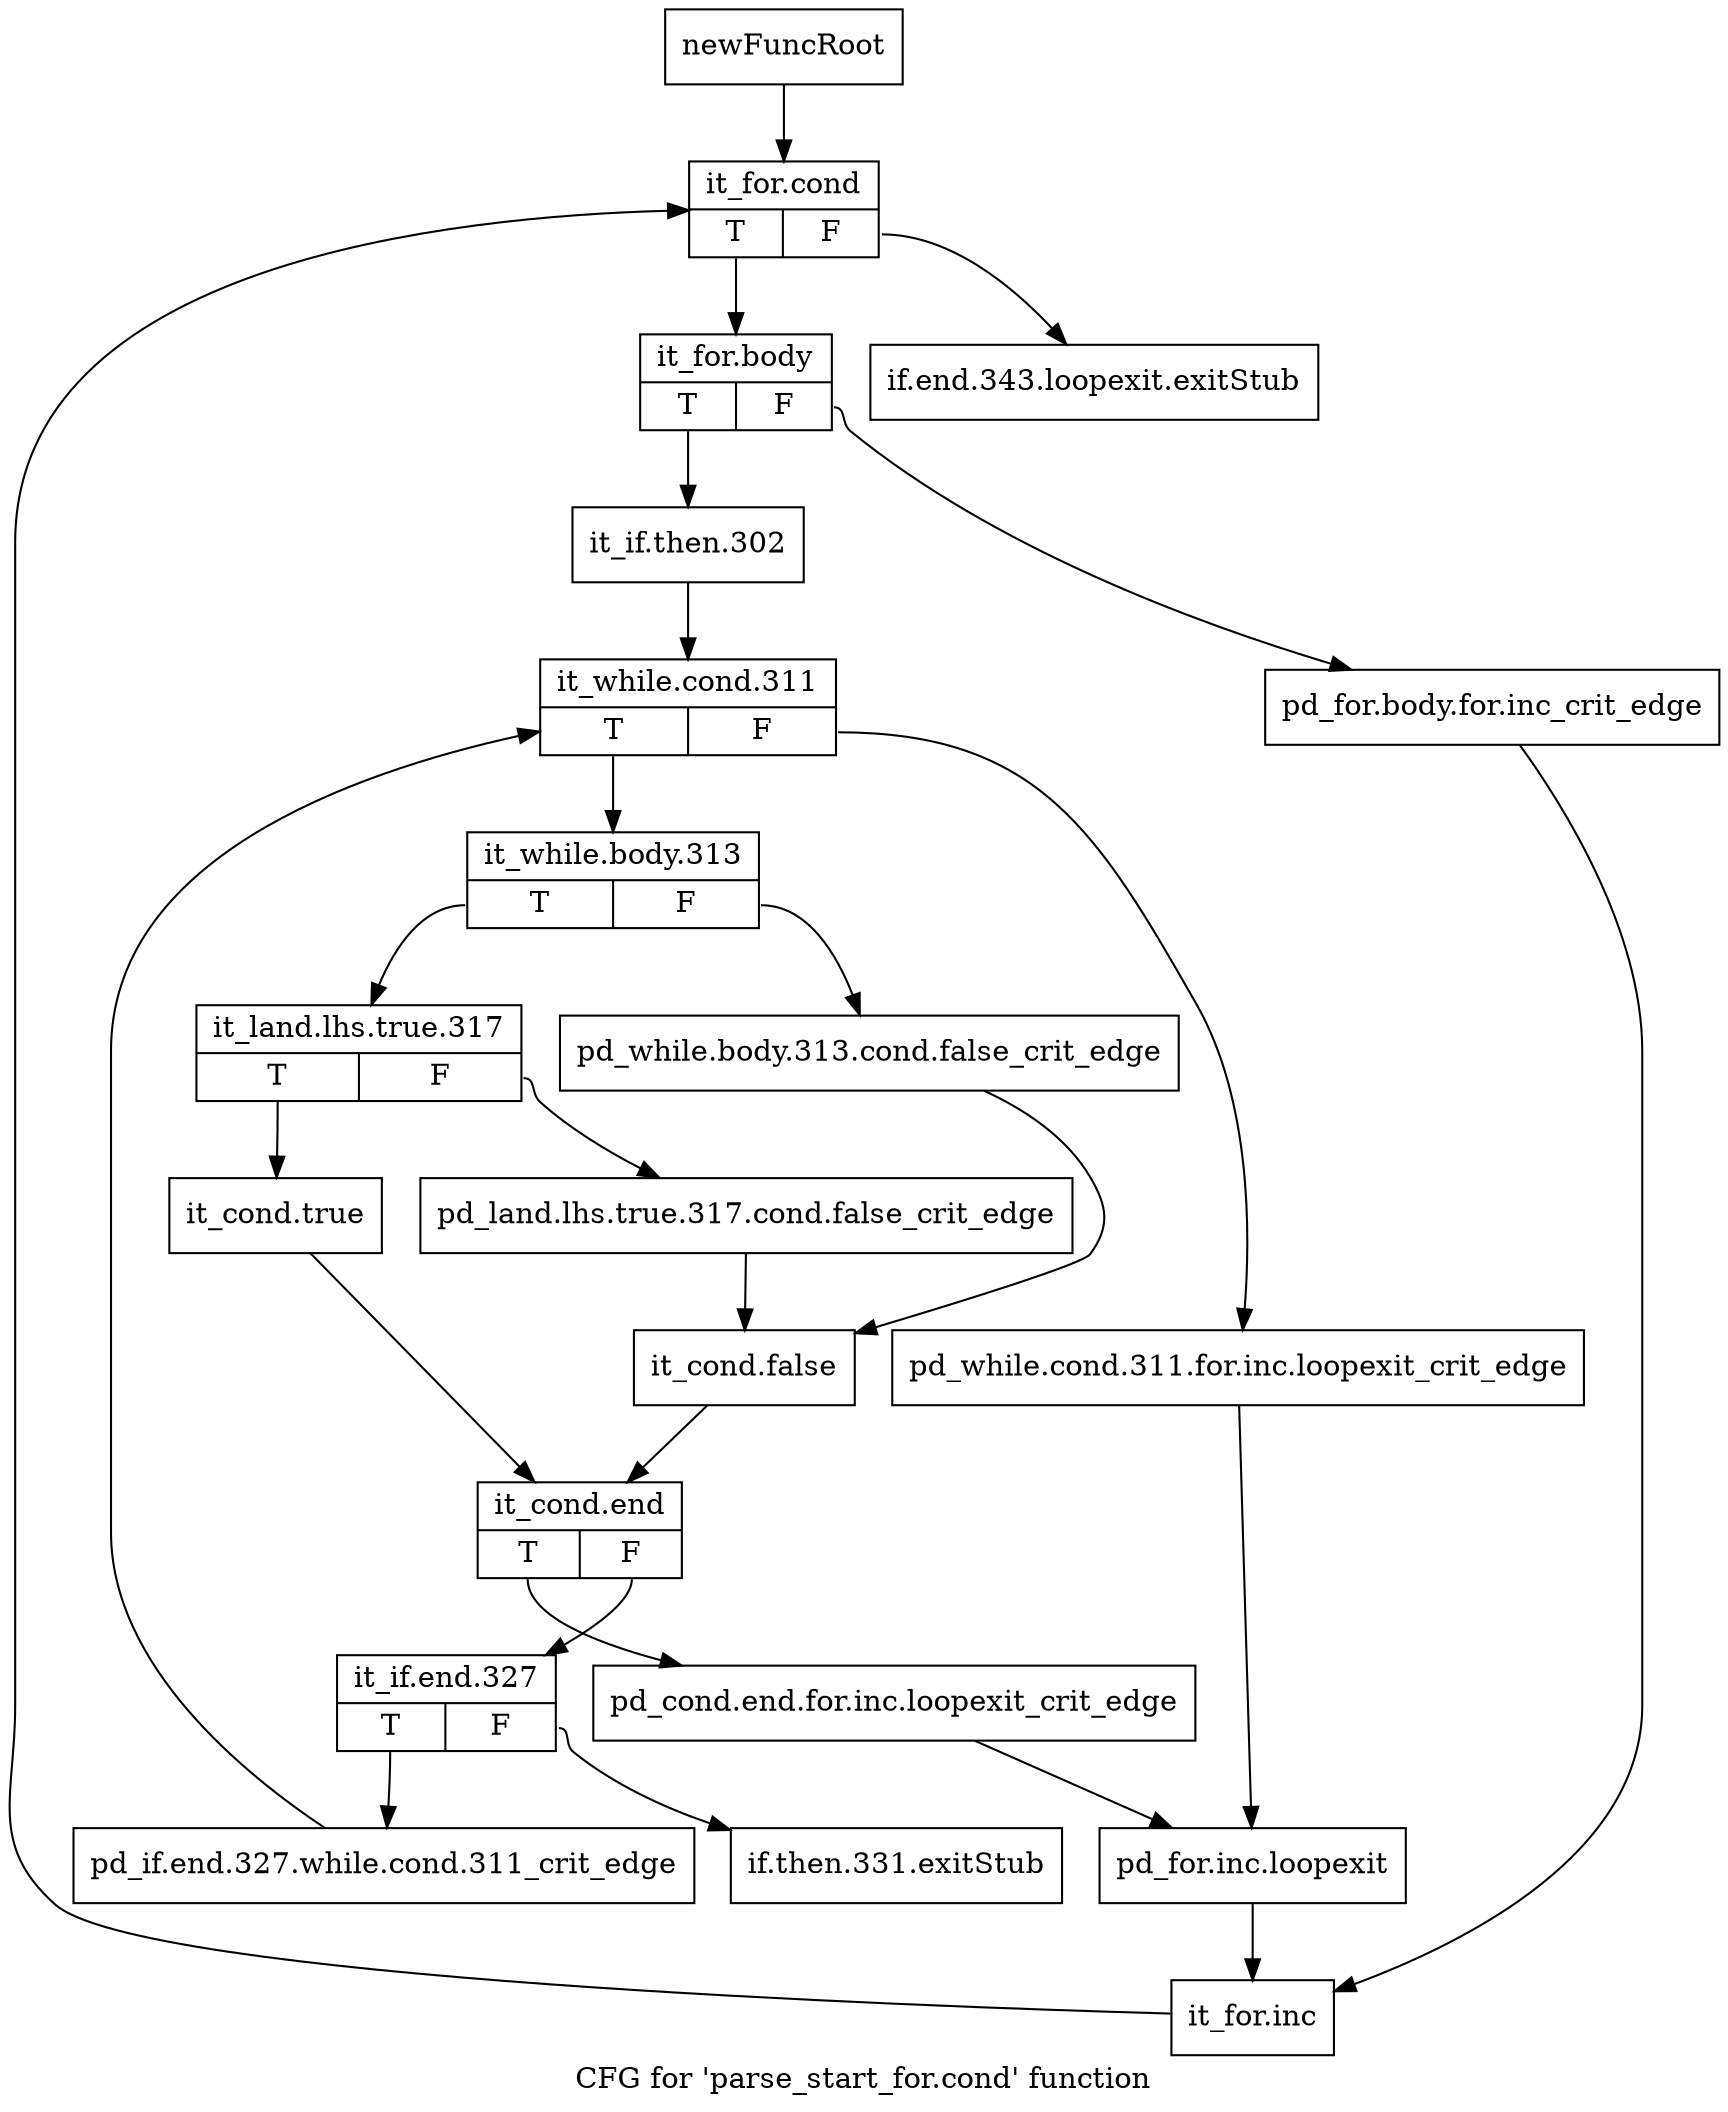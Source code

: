 digraph "CFG for 'parse_start_for.cond' function" {
	label="CFG for 'parse_start_for.cond' function";

	Node0x5998740 [shape=record,label="{newFuncRoot}"];
	Node0x5998740 -> Node0x599ca70;
	Node0x599c9d0 [shape=record,label="{if.end.343.loopexit.exitStub}"];
	Node0x599ca20 [shape=record,label="{if.then.331.exitStub}"];
	Node0x599ca70 [shape=record,label="{it_for.cond|{<s0>T|<s1>F}}"];
	Node0x599ca70:s0 -> Node0x599cac0;
	Node0x599ca70:s1 -> Node0x599c9d0;
	Node0x599cac0 [shape=record,label="{it_for.body|{<s0>T|<s1>F}}"];
	Node0x599cac0:s0 -> Node0x599cb60;
	Node0x599cac0:s1 -> Node0x599cb10;
	Node0x599cb10 [shape=record,label="{pd_for.body.for.inc_crit_edge}"];
	Node0x599cb10 -> Node0x599cfc0;
	Node0x599cb60 [shape=record,label="{it_if.then.302}"];
	Node0x599cb60 -> Node0x599cbb0;
	Node0x599cbb0 [shape=record,label="{it_while.cond.311|{<s0>T|<s1>F}}"];
	Node0x599cbb0:s0 -> Node0x599cc50;
	Node0x599cbb0:s1 -> Node0x599cc00;
	Node0x599cc00 [shape=record,label="{pd_while.cond.311.for.inc.loopexit_crit_edge}"];
	Node0x599cc00 -> Node0x599cf70;
	Node0x599cc50 [shape=record,label="{it_while.body.313|{<s0>T|<s1>F}}"];
	Node0x599cc50:s0 -> Node0x599ccf0;
	Node0x599cc50:s1 -> Node0x599cca0;
	Node0x599cca0 [shape=record,label="{pd_while.body.313.cond.false_crit_edge}"];
	Node0x599cca0 -> Node0x599cd90;
	Node0x599ccf0 [shape=record,label="{it_land.lhs.true.317|{<s0>T|<s1>F}}"];
	Node0x599ccf0:s0 -> Node0x599cde0;
	Node0x599ccf0:s1 -> Node0x599cd40;
	Node0x599cd40 [shape=record,label="{pd_land.lhs.true.317.cond.false_crit_edge}"];
	Node0x599cd40 -> Node0x599cd90;
	Node0x599cd90 [shape=record,label="{it_cond.false}"];
	Node0x599cd90 -> Node0x599ce30;
	Node0x599cde0 [shape=record,label="{it_cond.true}"];
	Node0x599cde0 -> Node0x599ce30;
	Node0x599ce30 [shape=record,label="{it_cond.end|{<s0>T|<s1>F}}"];
	Node0x599ce30:s0 -> Node0x599cf20;
	Node0x599ce30:s1 -> Node0x599ce80;
	Node0x599ce80 [shape=record,label="{it_if.end.327|{<s0>T|<s1>F}}"];
	Node0x599ce80:s0 -> Node0x599ced0;
	Node0x599ce80:s1 -> Node0x599ca20;
	Node0x599ced0 [shape=record,label="{pd_if.end.327.while.cond.311_crit_edge}"];
	Node0x599ced0 -> Node0x599cbb0;
	Node0x599cf20 [shape=record,label="{pd_cond.end.for.inc.loopexit_crit_edge}"];
	Node0x599cf20 -> Node0x599cf70;
	Node0x599cf70 [shape=record,label="{pd_for.inc.loopexit}"];
	Node0x599cf70 -> Node0x599cfc0;
	Node0x599cfc0 [shape=record,label="{it_for.inc}"];
	Node0x599cfc0 -> Node0x599ca70;
}
